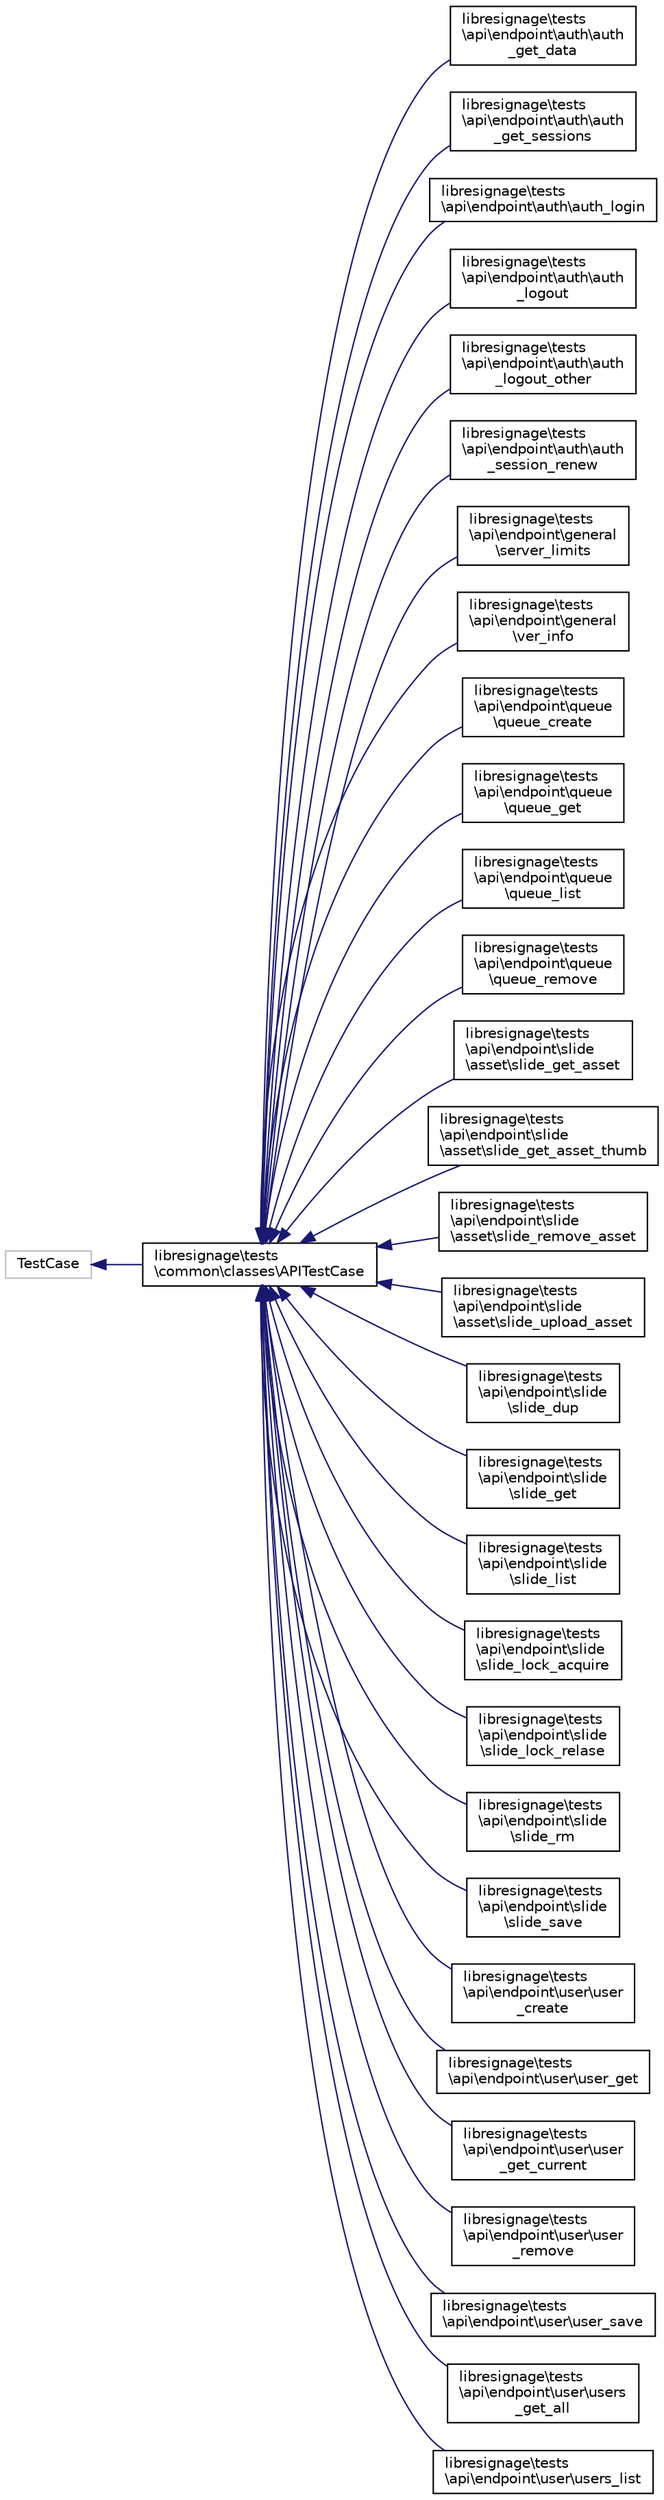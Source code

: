 digraph "Graphical Class Hierarchy"
{
  edge [fontname="Helvetica",fontsize="10",labelfontname="Helvetica",labelfontsize="10"];
  node [fontname="Helvetica",fontsize="10",shape=record];
  rankdir="LR";
  Node73 [label="TestCase",height=0.2,width=0.4,color="grey75", fillcolor="white", style="filled"];
  Node73 -> Node0 [dir="back",color="midnightblue",fontsize="10",style="solid",fontname="Helvetica"];
  Node0 [label="libresignage\\tests\l\\common\\classes\\APITestCase",height=0.2,width=0.4,color="black", fillcolor="white", style="filled",URL="$classlibresignage_1_1tests_1_1common_1_1classes_1_1APITestCase.html"];
  Node0 -> Node1 [dir="back",color="midnightblue",fontsize="10",style="solid",fontname="Helvetica"];
  Node1 [label="libresignage\\tests\l\\api\\endpoint\\auth\\auth\l_get_data",height=0.2,width=0.4,color="black", fillcolor="white", style="filled",URL="$classlibresignage_1_1tests_1_1api_1_1endpoint_1_1auth_1_1auth__get__data.html"];
  Node0 -> Node2 [dir="back",color="midnightblue",fontsize="10",style="solid",fontname="Helvetica"];
  Node2 [label="libresignage\\tests\l\\api\\endpoint\\auth\\auth\l_get_sessions",height=0.2,width=0.4,color="black", fillcolor="white", style="filled",URL="$classlibresignage_1_1tests_1_1api_1_1endpoint_1_1auth_1_1auth__get__sessions.html"];
  Node0 -> Node3 [dir="back",color="midnightblue",fontsize="10",style="solid",fontname="Helvetica"];
  Node3 [label="libresignage\\tests\l\\api\\endpoint\\auth\\auth_login",height=0.2,width=0.4,color="black", fillcolor="white", style="filled",URL="$classlibresignage_1_1tests_1_1api_1_1endpoint_1_1auth_1_1auth__login.html"];
  Node0 -> Node4 [dir="back",color="midnightblue",fontsize="10",style="solid",fontname="Helvetica"];
  Node4 [label="libresignage\\tests\l\\api\\endpoint\\auth\\auth\l_logout",height=0.2,width=0.4,color="black", fillcolor="white", style="filled",URL="$classlibresignage_1_1tests_1_1api_1_1endpoint_1_1auth_1_1auth__logout.html"];
  Node0 -> Node5 [dir="back",color="midnightblue",fontsize="10",style="solid",fontname="Helvetica"];
  Node5 [label="libresignage\\tests\l\\api\\endpoint\\auth\\auth\l_logout_other",height=0.2,width=0.4,color="black", fillcolor="white", style="filled",URL="$classlibresignage_1_1tests_1_1api_1_1endpoint_1_1auth_1_1auth__logout__other.html"];
  Node0 -> Node6 [dir="back",color="midnightblue",fontsize="10",style="solid",fontname="Helvetica"];
  Node6 [label="libresignage\\tests\l\\api\\endpoint\\auth\\auth\l_session_renew",height=0.2,width=0.4,color="black", fillcolor="white", style="filled",URL="$classlibresignage_1_1tests_1_1api_1_1endpoint_1_1auth_1_1auth__session__renew.html"];
  Node0 -> Node7 [dir="back",color="midnightblue",fontsize="10",style="solid",fontname="Helvetica"];
  Node7 [label="libresignage\\tests\l\\api\\endpoint\\general\l\\server_limits",height=0.2,width=0.4,color="black", fillcolor="white", style="filled",URL="$classlibresignage_1_1tests_1_1api_1_1endpoint_1_1general_1_1server__limits.html"];
  Node0 -> Node8 [dir="back",color="midnightblue",fontsize="10",style="solid",fontname="Helvetica"];
  Node8 [label="libresignage\\tests\l\\api\\endpoint\\general\l\\ver_info",height=0.2,width=0.4,color="black", fillcolor="white", style="filled",URL="$classlibresignage_1_1tests_1_1api_1_1endpoint_1_1general_1_1ver__info.html"];
  Node0 -> Node9 [dir="back",color="midnightblue",fontsize="10",style="solid",fontname="Helvetica"];
  Node9 [label="libresignage\\tests\l\\api\\endpoint\\queue\l\\queue_create",height=0.2,width=0.4,color="black", fillcolor="white", style="filled",URL="$classlibresignage_1_1tests_1_1api_1_1endpoint_1_1queue_1_1queue__create.html"];
  Node0 -> Node10 [dir="back",color="midnightblue",fontsize="10",style="solid",fontname="Helvetica"];
  Node10 [label="libresignage\\tests\l\\api\\endpoint\\queue\l\\queue_get",height=0.2,width=0.4,color="black", fillcolor="white", style="filled",URL="$classlibresignage_1_1tests_1_1api_1_1endpoint_1_1queue_1_1queue__get.html"];
  Node0 -> Node11 [dir="back",color="midnightblue",fontsize="10",style="solid",fontname="Helvetica"];
  Node11 [label="libresignage\\tests\l\\api\\endpoint\\queue\l\\queue_list",height=0.2,width=0.4,color="black", fillcolor="white", style="filled",URL="$classlibresignage_1_1tests_1_1api_1_1endpoint_1_1queue_1_1queue__list.html"];
  Node0 -> Node12 [dir="back",color="midnightblue",fontsize="10",style="solid",fontname="Helvetica"];
  Node12 [label="libresignage\\tests\l\\api\\endpoint\\queue\l\\queue_remove",height=0.2,width=0.4,color="black", fillcolor="white", style="filled",URL="$classlibresignage_1_1tests_1_1api_1_1endpoint_1_1queue_1_1queue__remove.html"];
  Node0 -> Node13 [dir="back",color="midnightblue",fontsize="10",style="solid",fontname="Helvetica"];
  Node13 [label="libresignage\\tests\l\\api\\endpoint\\slide\l\\asset\\slide_get_asset",height=0.2,width=0.4,color="black", fillcolor="white", style="filled",URL="$classlibresignage_1_1tests_1_1api_1_1endpoint_1_1slide_1_1asset_1_1slide__get__asset.html"];
  Node0 -> Node14 [dir="back",color="midnightblue",fontsize="10",style="solid",fontname="Helvetica"];
  Node14 [label="libresignage\\tests\l\\api\\endpoint\\slide\l\\asset\\slide_get_asset_thumb",height=0.2,width=0.4,color="black", fillcolor="white", style="filled",URL="$classlibresignage_1_1tests_1_1api_1_1endpoint_1_1slide_1_1asset_1_1slide__get__asset__thumb.html"];
  Node0 -> Node15 [dir="back",color="midnightblue",fontsize="10",style="solid",fontname="Helvetica"];
  Node15 [label="libresignage\\tests\l\\api\\endpoint\\slide\l\\asset\\slide_remove_asset",height=0.2,width=0.4,color="black", fillcolor="white", style="filled",URL="$classlibresignage_1_1tests_1_1api_1_1endpoint_1_1slide_1_1asset_1_1slide__remove__asset.html"];
  Node0 -> Node16 [dir="back",color="midnightblue",fontsize="10",style="solid",fontname="Helvetica"];
  Node16 [label="libresignage\\tests\l\\api\\endpoint\\slide\l\\asset\\slide_upload_asset",height=0.2,width=0.4,color="black", fillcolor="white", style="filled",URL="$classlibresignage_1_1tests_1_1api_1_1endpoint_1_1slide_1_1asset_1_1slide__upload__asset.html"];
  Node0 -> Node17 [dir="back",color="midnightblue",fontsize="10",style="solid",fontname="Helvetica"];
  Node17 [label="libresignage\\tests\l\\api\\endpoint\\slide\l\\slide_dup",height=0.2,width=0.4,color="black", fillcolor="white", style="filled",URL="$classlibresignage_1_1tests_1_1api_1_1endpoint_1_1slide_1_1slide__dup.html"];
  Node0 -> Node18 [dir="back",color="midnightblue",fontsize="10",style="solid",fontname="Helvetica"];
  Node18 [label="libresignage\\tests\l\\api\\endpoint\\slide\l\\slide_get",height=0.2,width=0.4,color="black", fillcolor="white", style="filled",URL="$classlibresignage_1_1tests_1_1api_1_1endpoint_1_1slide_1_1slide__get.html"];
  Node0 -> Node19 [dir="back",color="midnightblue",fontsize="10",style="solid",fontname="Helvetica"];
  Node19 [label="libresignage\\tests\l\\api\\endpoint\\slide\l\\slide_list",height=0.2,width=0.4,color="black", fillcolor="white", style="filled",URL="$classlibresignage_1_1tests_1_1api_1_1endpoint_1_1slide_1_1slide__list.html"];
  Node0 -> Node20 [dir="back",color="midnightblue",fontsize="10",style="solid",fontname="Helvetica"];
  Node20 [label="libresignage\\tests\l\\api\\endpoint\\slide\l\\slide_lock_acquire",height=0.2,width=0.4,color="black", fillcolor="white", style="filled",URL="$classlibresignage_1_1tests_1_1api_1_1endpoint_1_1slide_1_1slide__lock__acquire.html"];
  Node0 -> Node21 [dir="back",color="midnightblue",fontsize="10",style="solid",fontname="Helvetica"];
  Node21 [label="libresignage\\tests\l\\api\\endpoint\\slide\l\\slide_lock_relase",height=0.2,width=0.4,color="black", fillcolor="white", style="filled",URL="$classlibresignage_1_1tests_1_1api_1_1endpoint_1_1slide_1_1slide__lock__relase.html"];
  Node0 -> Node22 [dir="back",color="midnightblue",fontsize="10",style="solid",fontname="Helvetica"];
  Node22 [label="libresignage\\tests\l\\api\\endpoint\\slide\l\\slide_rm",height=0.2,width=0.4,color="black", fillcolor="white", style="filled",URL="$classlibresignage_1_1tests_1_1api_1_1endpoint_1_1slide_1_1slide__rm.html"];
  Node0 -> Node23 [dir="back",color="midnightblue",fontsize="10",style="solid",fontname="Helvetica"];
  Node23 [label="libresignage\\tests\l\\api\\endpoint\\slide\l\\slide_save",height=0.2,width=0.4,color="black", fillcolor="white", style="filled",URL="$classlibresignage_1_1tests_1_1api_1_1endpoint_1_1slide_1_1slide__save.html"];
  Node0 -> Node24 [dir="back",color="midnightblue",fontsize="10",style="solid",fontname="Helvetica"];
  Node24 [label="libresignage\\tests\l\\api\\endpoint\\user\\user\l_create",height=0.2,width=0.4,color="black", fillcolor="white", style="filled",URL="$classlibresignage_1_1tests_1_1api_1_1endpoint_1_1user_1_1user__create.html"];
  Node0 -> Node25 [dir="back",color="midnightblue",fontsize="10",style="solid",fontname="Helvetica"];
  Node25 [label="libresignage\\tests\l\\api\\endpoint\\user\\user_get",height=0.2,width=0.4,color="black", fillcolor="white", style="filled",URL="$classlibresignage_1_1tests_1_1api_1_1endpoint_1_1user_1_1user__get.html"];
  Node0 -> Node26 [dir="back",color="midnightblue",fontsize="10",style="solid",fontname="Helvetica"];
  Node26 [label="libresignage\\tests\l\\api\\endpoint\\user\\user\l_get_current",height=0.2,width=0.4,color="black", fillcolor="white", style="filled",URL="$classlibresignage_1_1tests_1_1api_1_1endpoint_1_1user_1_1user__get__current.html"];
  Node0 -> Node27 [dir="back",color="midnightblue",fontsize="10",style="solid",fontname="Helvetica"];
  Node27 [label="libresignage\\tests\l\\api\\endpoint\\user\\user\l_remove",height=0.2,width=0.4,color="black", fillcolor="white", style="filled",URL="$classlibresignage_1_1tests_1_1api_1_1endpoint_1_1user_1_1user__remove.html"];
  Node0 -> Node28 [dir="back",color="midnightblue",fontsize="10",style="solid",fontname="Helvetica"];
  Node28 [label="libresignage\\tests\l\\api\\endpoint\\user\\user_save",height=0.2,width=0.4,color="black", fillcolor="white", style="filled",URL="$classlibresignage_1_1tests_1_1api_1_1endpoint_1_1user_1_1user__save.html"];
  Node0 -> Node29 [dir="back",color="midnightblue",fontsize="10",style="solid",fontname="Helvetica"];
  Node29 [label="libresignage\\tests\l\\api\\endpoint\\user\\users\l_get_all",height=0.2,width=0.4,color="black", fillcolor="white", style="filled",URL="$classlibresignage_1_1tests_1_1api_1_1endpoint_1_1user_1_1users__get__all.html"];
  Node0 -> Node30 [dir="back",color="midnightblue",fontsize="10",style="solid",fontname="Helvetica"];
  Node30 [label="libresignage\\tests\l\\api\\endpoint\\user\\users_list",height=0.2,width=0.4,color="black", fillcolor="white", style="filled",URL="$classlibresignage_1_1tests_1_1api_1_1endpoint_1_1user_1_1users__list.html"];
}
